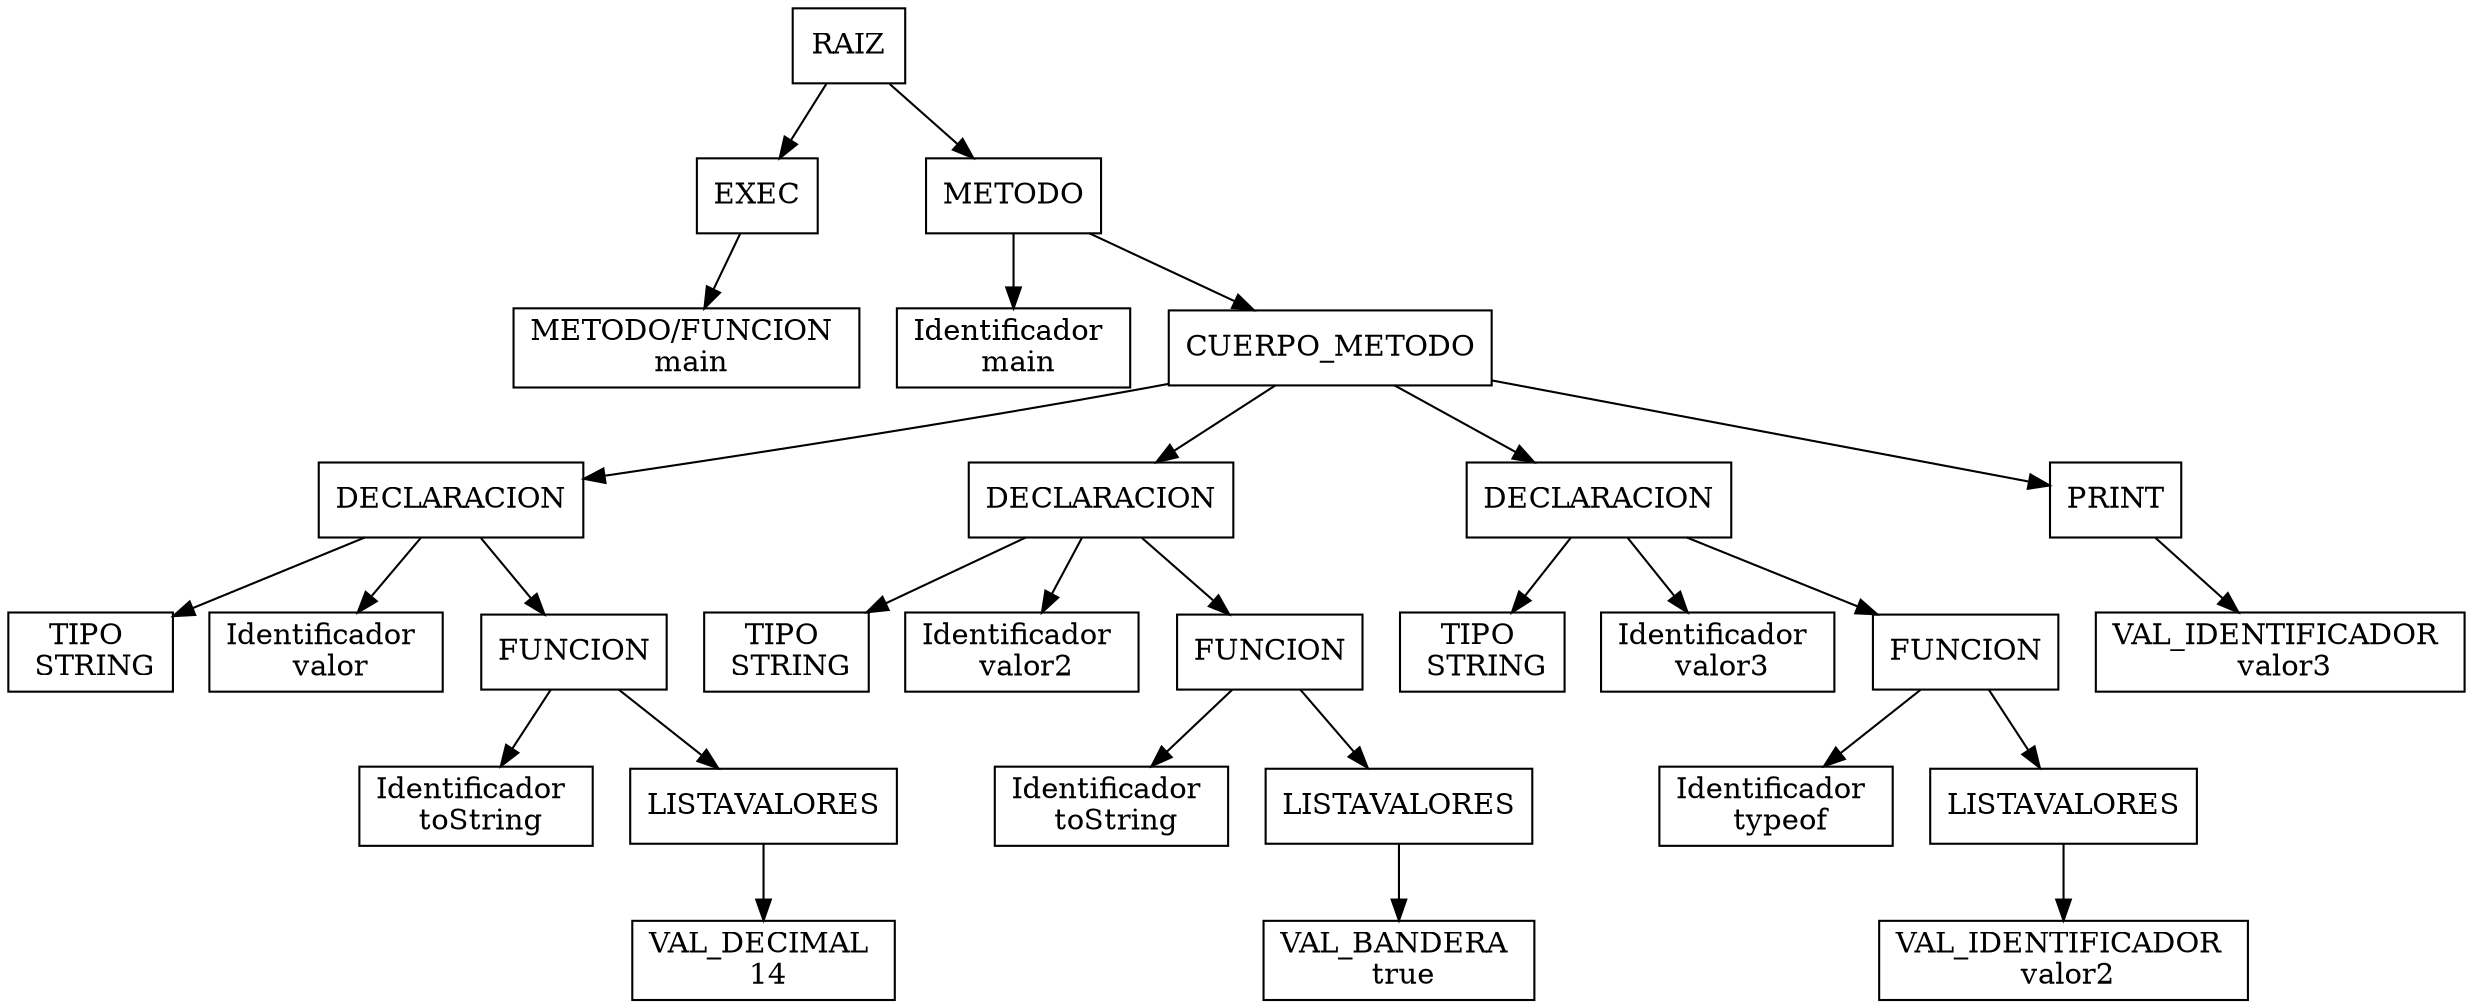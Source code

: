 digraph G{node[shape="box"]Nodo0[label="RAIZ"];
Nodo1[label="EXEC"];
Nodo0->Nodo1;
Nodo2[label="METODO/FUNCION \n main"];
Nodo1->Nodo2;
Nodo3[label="METODO"];
Nodo0->Nodo3;
Nodo4[label="Identificador \n main"];
Nodo3->Nodo4;
Nodo5[label="CUERPO_METODO"];
Nodo3->Nodo5;
Nodo6[label="DECLARACION"];
Nodo5->Nodo6;
Nodo7[label="TIPO \n STRING"];
Nodo6->Nodo7;
Nodo8[label="Identificador \n valor"];
Nodo6->Nodo8;
Nodo9[label="FUNCION"];
Nodo6->Nodo9;
Nodo10[label="Identificador \n toString"];
Nodo9->Nodo10;
Nodo11[label="LISTAVALORES"];
Nodo9->Nodo11;
Nodo12[label="VAL_DECIMAL \n 14"];
Nodo11->Nodo12;
Nodo13[label="DECLARACION"];
Nodo5->Nodo13;
Nodo14[label="TIPO \n STRING"];
Nodo13->Nodo14;
Nodo15[label="Identificador \n valor2"];
Nodo13->Nodo15;
Nodo16[label="FUNCION"];
Nodo13->Nodo16;
Nodo17[label="Identificador \n toString"];
Nodo16->Nodo17;
Nodo18[label="LISTAVALORES"];
Nodo16->Nodo18;
Nodo19[label="VAL_BANDERA \n true"];
Nodo18->Nodo19;
Nodo20[label="DECLARACION"];
Nodo5->Nodo20;
Nodo21[label="TIPO \n STRING"];
Nodo20->Nodo21;
Nodo22[label="Identificador \n valor3"];
Nodo20->Nodo22;
Nodo23[label="FUNCION"];
Nodo20->Nodo23;
Nodo24[label="Identificador \n typeof"];
Nodo23->Nodo24;
Nodo25[label="LISTAVALORES"];
Nodo23->Nodo25;
Nodo26[label="VAL_IDENTIFICADOR \n valor2"];
Nodo25->Nodo26;
Nodo27[label="PRINT"];
Nodo5->Nodo27;
Nodo28[label="VAL_IDENTIFICADOR \n valor3"];
Nodo27->Nodo28;
}
